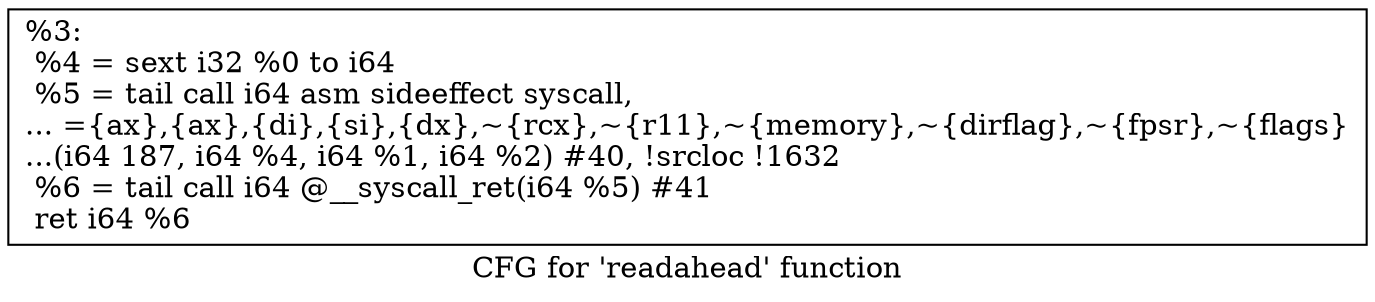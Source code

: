 digraph "CFG for 'readahead' function" {
	label="CFG for 'readahead' function";

	Node0x1fd3ee0 [shape=record,label="{%3:\l  %4 = sext i32 %0 to i64\l  %5 = tail call i64 asm sideeffect syscall,\l... =\{ax\},\{ax\},\{di\},\{si\},\{dx\},~\{rcx\},~\{r11\},~\{memory\},~\{dirflag\},~\{fpsr\},~\{flags\}\l...(i64 187, i64 %4, i64 %1, i64 %2) #40, !srcloc !1632\l  %6 = tail call i64 @__syscall_ret(i64 %5) #41\l  ret i64 %6\l}"];
}
